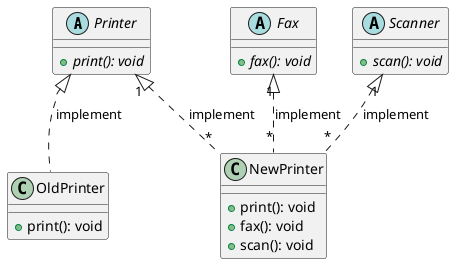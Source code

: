 @startuml Printer

abstract class Printer {
  {abstract} + print(): void
}

abstract class Fax {
  {abstract} + fax(): void
}

abstract class Scanner {
  {abstract} + scan(): void
}

class OldPrinter {
  + print(): void
}

class NewPrinter {
  + print(): void
  + fax(): void
  + scan(): void
}

Printer <|.. OldPrinter: implement
Printer "1" <|.. "*" NewPrinter: implement
Fax "1" <|.. "*" NewPrinter: implement
Scanner "1" <|.. "*" NewPrinter: implement

@enduml